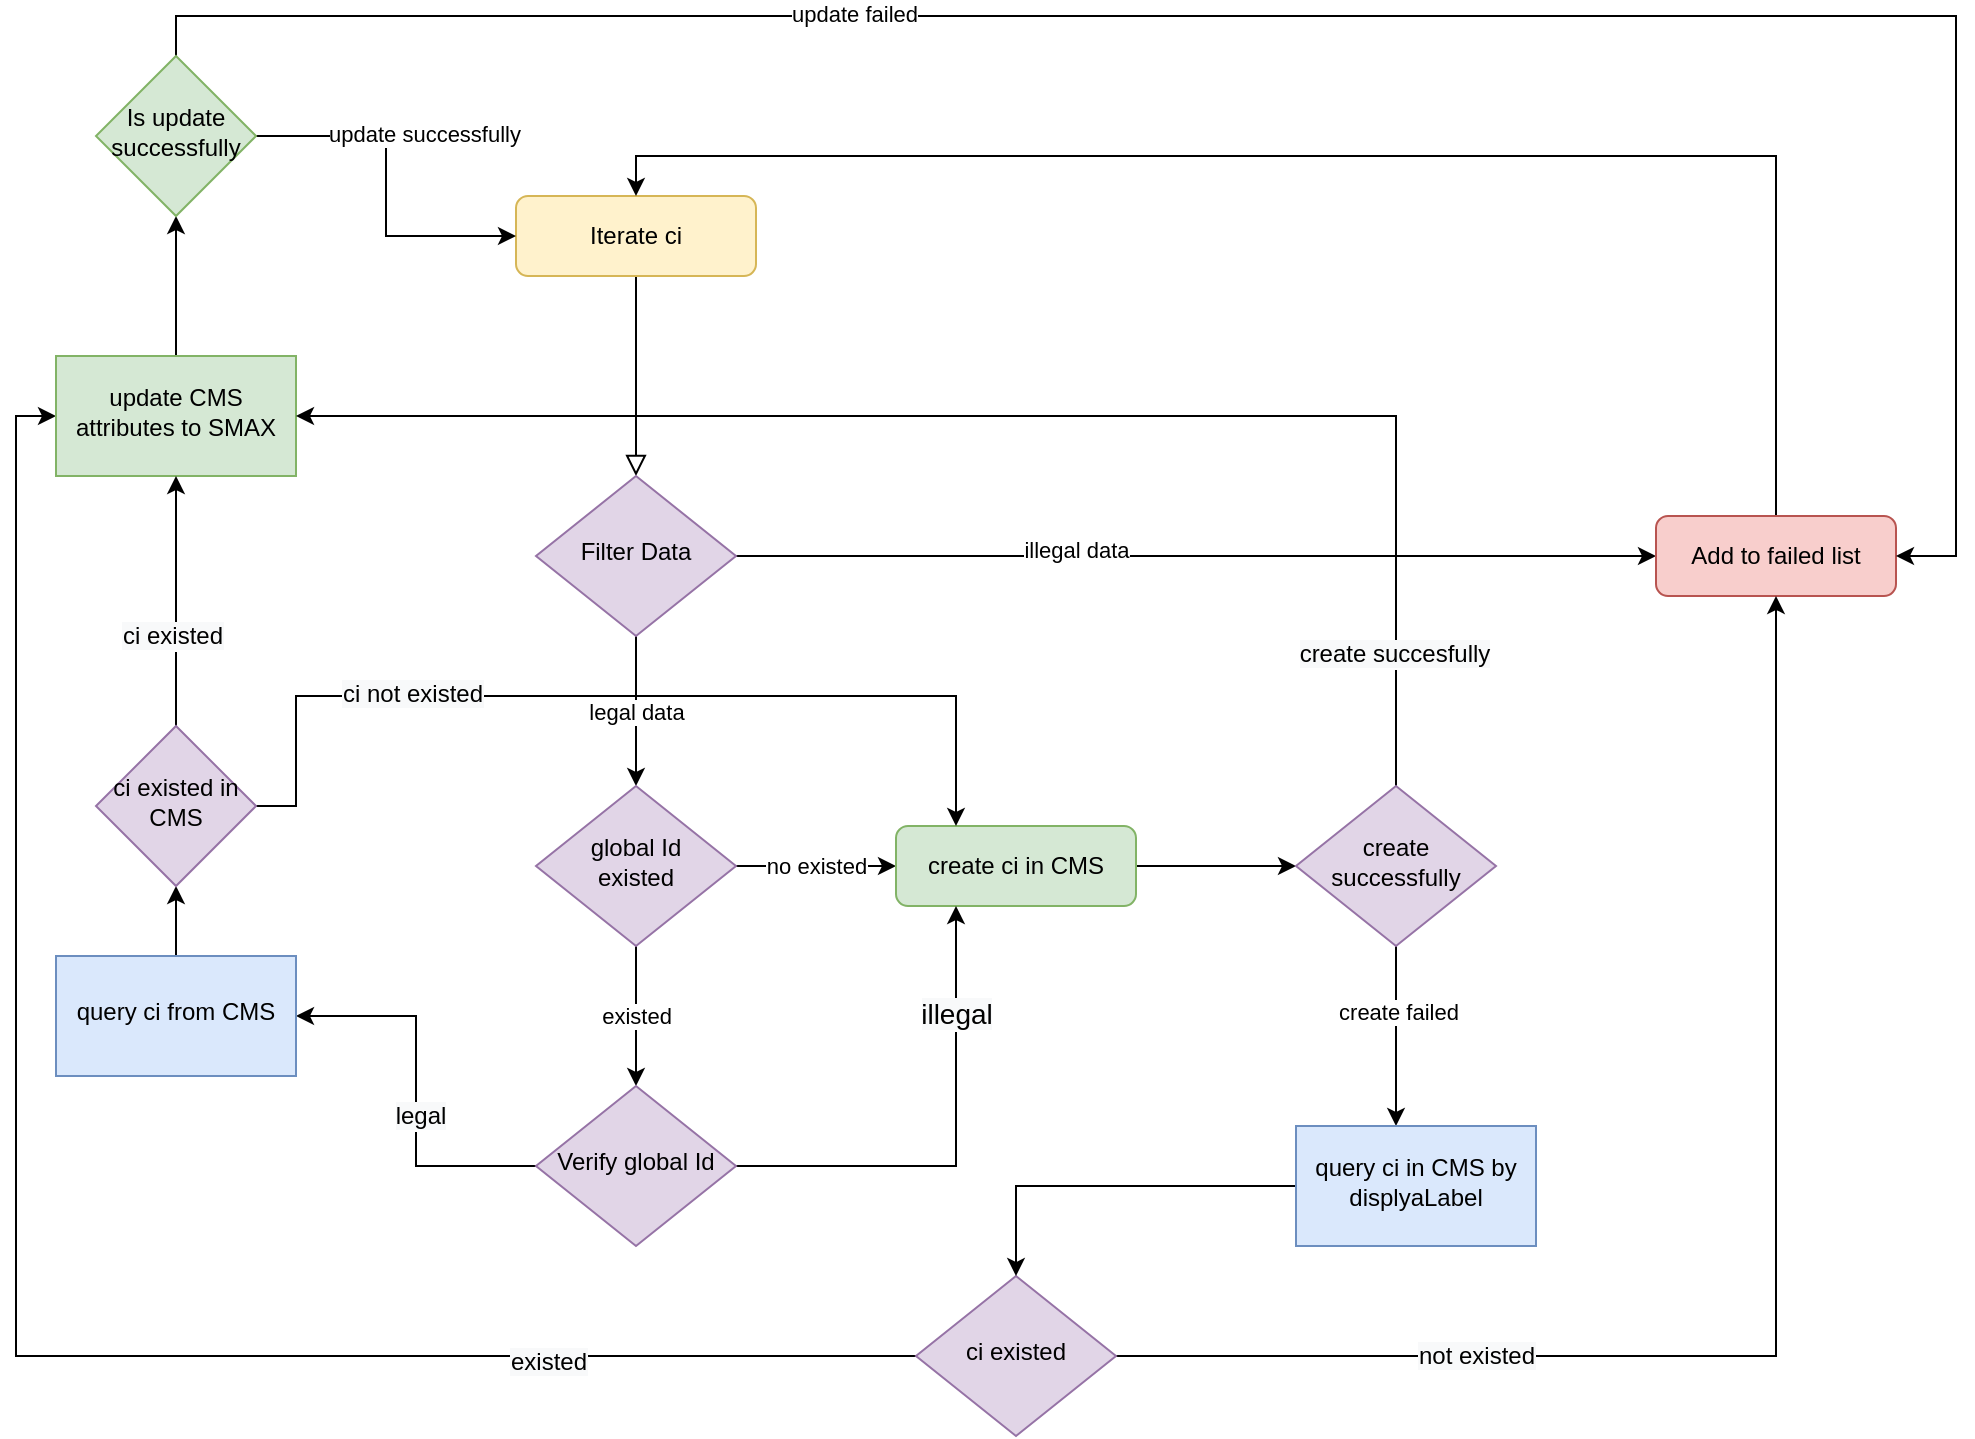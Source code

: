 <mxfile version="16.2.4" type="github" pages="2">
  <diagram id="C5RBs43oDa-KdzZeNtuy" name="Page-1">
    <mxGraphModel dx="1182" dy="1901" grid="1" gridSize="10" guides="1" tooltips="1" connect="1" arrows="1" fold="1" page="1" pageScale="1" pageWidth="827" pageHeight="1169" math="0" shadow="0">
      <root>
        <mxCell id="WIyWlLk6GJQsqaUBKTNV-0" />
        <mxCell id="WIyWlLk6GJQsqaUBKTNV-1" parent="WIyWlLk6GJQsqaUBKTNV-0" />
        <mxCell id="WIyWlLk6GJQsqaUBKTNV-2" value="" style="rounded=0;html=1;jettySize=auto;orthogonalLoop=1;fontSize=11;endArrow=block;endFill=0;endSize=8;strokeWidth=1;shadow=0;labelBackgroundColor=none;edgeStyle=orthogonalEdgeStyle;" parent="WIyWlLk6GJQsqaUBKTNV-1" source="WIyWlLk6GJQsqaUBKTNV-3" target="WIyWlLk6GJQsqaUBKTNV-6" edge="1">
          <mxGeometry relative="1" as="geometry" />
        </mxCell>
        <mxCell id="WIyWlLk6GJQsqaUBKTNV-3" value="Iterate ci" style="rounded=1;whiteSpace=wrap;html=1;fontSize=12;glass=0;strokeWidth=1;shadow=0;fillColor=#fff2cc;strokeColor=#d6b656;" parent="WIyWlLk6GJQsqaUBKTNV-1" vertex="1">
          <mxGeometry x="280" y="70" width="120" height="40" as="geometry" />
        </mxCell>
        <mxCell id="682P6ub5fbpFgpQjJev--1" value="legal data" style="edgeStyle=orthogonalEdgeStyle;rounded=0;orthogonalLoop=1;jettySize=auto;html=1;exitX=0.5;exitY=1;exitDx=0;exitDy=0;entryX=0.5;entryY=0;entryDx=0;entryDy=0;" edge="1" parent="WIyWlLk6GJQsqaUBKTNV-1" source="WIyWlLk6GJQsqaUBKTNV-6" target="WIyWlLk6GJQsqaUBKTNV-10">
          <mxGeometry x="0.013" relative="1" as="geometry">
            <Array as="points">
              <mxPoint x="340" y="310" />
              <mxPoint x="340" y="310" />
            </Array>
            <mxPoint as="offset" />
          </mxGeometry>
        </mxCell>
        <mxCell id="682P6ub5fbpFgpQjJev--20" style="edgeStyle=orthogonalEdgeStyle;rounded=0;orthogonalLoop=1;jettySize=auto;html=1;entryX=0;entryY=0.5;entryDx=0;entryDy=0;" edge="1" parent="WIyWlLk6GJQsqaUBKTNV-1" source="WIyWlLk6GJQsqaUBKTNV-6" target="WIyWlLk6GJQsqaUBKTNV-7">
          <mxGeometry relative="1" as="geometry" />
        </mxCell>
        <mxCell id="682P6ub5fbpFgpQjJev--21" value="illegal data" style="edgeLabel;html=1;align=center;verticalAlign=middle;resizable=0;points=[];" vertex="1" connectable="0" parent="682P6ub5fbpFgpQjJev--20">
          <mxGeometry x="-0.261" y="3" relative="1" as="geometry">
            <mxPoint as="offset" />
          </mxGeometry>
        </mxCell>
        <mxCell id="WIyWlLk6GJQsqaUBKTNV-6" value="Filter Data" style="rhombus;whiteSpace=wrap;html=1;shadow=0;fontFamily=Helvetica;fontSize=12;align=center;strokeWidth=1;spacing=6;spacingTop=-4;fillColor=#e1d5e7;strokeColor=#9673a6;" parent="WIyWlLk6GJQsqaUBKTNV-1" vertex="1">
          <mxGeometry x="290" y="210" width="100" height="80" as="geometry" />
        </mxCell>
        <mxCell id="2wZz1OtGQcBtz8wy5y7g-34" style="edgeStyle=orthogonalEdgeStyle;rounded=0;orthogonalLoop=1;jettySize=auto;html=1;entryX=0.5;entryY=0;entryDx=0;entryDy=0;fontSize=12;" parent="WIyWlLk6GJQsqaUBKTNV-1" source="WIyWlLk6GJQsqaUBKTNV-7" target="WIyWlLk6GJQsqaUBKTNV-3" edge="1">
          <mxGeometry relative="1" as="geometry">
            <Array as="points">
              <mxPoint x="910" y="50" />
              <mxPoint x="340" y="50" />
            </Array>
          </mxGeometry>
        </mxCell>
        <mxCell id="WIyWlLk6GJQsqaUBKTNV-7" value="Add to failed list" style="rounded=1;whiteSpace=wrap;html=1;fontSize=12;glass=0;strokeWidth=1;shadow=0;fillColor=#f8cecc;strokeColor=#b85450;" parent="WIyWlLk6GJQsqaUBKTNV-1" vertex="1">
          <mxGeometry x="850" y="230" width="120" height="40" as="geometry" />
        </mxCell>
        <mxCell id="682P6ub5fbpFgpQjJev--0" value="no existed" style="edgeStyle=orthogonalEdgeStyle;rounded=0;orthogonalLoop=1;jettySize=auto;html=1;entryX=0;entryY=0.5;entryDx=0;entryDy=0;" edge="1" parent="WIyWlLk6GJQsqaUBKTNV-1" source="WIyWlLk6GJQsqaUBKTNV-10" target="WIyWlLk6GJQsqaUBKTNV-12">
          <mxGeometry relative="1" as="geometry" />
        </mxCell>
        <mxCell id="682P6ub5fbpFgpQjJev--22" value="existed" style="edgeStyle=orthogonalEdgeStyle;rounded=0;orthogonalLoop=1;jettySize=auto;html=1;" edge="1" parent="WIyWlLk6GJQsqaUBKTNV-1" source="WIyWlLk6GJQsqaUBKTNV-10" target="2wZz1OtGQcBtz8wy5y7g-12">
          <mxGeometry relative="1" as="geometry" />
        </mxCell>
        <mxCell id="WIyWlLk6GJQsqaUBKTNV-10" value="global Id&lt;br&gt;existed" style="rhombus;whiteSpace=wrap;html=1;shadow=0;fontFamily=Helvetica;fontSize=12;align=center;strokeWidth=1;spacing=6;spacingTop=-4;fillColor=#e1d5e7;strokeColor=#9673a6;" parent="WIyWlLk6GJQsqaUBKTNV-1" vertex="1">
          <mxGeometry x="290" y="365" width="100" height="80" as="geometry" />
        </mxCell>
        <mxCell id="2wZz1OtGQcBtz8wy5y7g-40" value="" style="edgeStyle=orthogonalEdgeStyle;rounded=0;orthogonalLoop=1;jettySize=auto;html=1;fontSize=12;" parent="WIyWlLk6GJQsqaUBKTNV-1" source="WIyWlLk6GJQsqaUBKTNV-12" target="2wZz1OtGQcBtz8wy5y7g-39" edge="1">
          <mxGeometry relative="1" as="geometry" />
        </mxCell>
        <mxCell id="WIyWlLk6GJQsqaUBKTNV-12" value="create ci in CMS" style="rounded=1;whiteSpace=wrap;html=1;fontSize=12;glass=0;strokeWidth=1;shadow=0;fillColor=#d5e8d4;strokeColor=#82b366;" parent="WIyWlLk6GJQsqaUBKTNV-1" vertex="1">
          <mxGeometry x="470" y="385" width="120" height="40" as="geometry" />
        </mxCell>
        <mxCell id="2wZz1OtGQcBtz8wy5y7g-6" style="edgeStyle=orthogonalEdgeStyle;rounded=0;orthogonalLoop=1;jettySize=auto;html=1;entryX=0.5;entryY=1;entryDx=0;entryDy=0;exitX=1;exitY=0.5;exitDx=0;exitDy=0;" parent="WIyWlLk6GJQsqaUBKTNV-1" source="2wZz1OtGQcBtz8wy5y7g-4" target="WIyWlLk6GJQsqaUBKTNV-7" edge="1">
          <mxGeometry relative="1" as="geometry">
            <Array as="points">
              <mxPoint x="910" y="650" />
            </Array>
          </mxGeometry>
        </mxCell>
        <mxCell id="682P6ub5fbpFgpQjJev--4" value="&lt;span style=&quot;font-size: 12px ; background-color: rgb(248 , 249 , 250)&quot;&gt;not existed&lt;/span&gt;" style="edgeLabel;html=1;align=center;verticalAlign=middle;resizable=0;points=[];" vertex="1" connectable="0" parent="2wZz1OtGQcBtz8wy5y7g-6">
          <mxGeometry x="-0.29" relative="1" as="geometry">
            <mxPoint x="-72" as="offset" />
          </mxGeometry>
        </mxCell>
        <mxCell id="2wZz1OtGQcBtz8wy5y7g-8" style="edgeStyle=orthogonalEdgeStyle;rounded=0;orthogonalLoop=1;jettySize=auto;html=1;entryX=0;entryY=0.5;entryDx=0;entryDy=0;" parent="WIyWlLk6GJQsqaUBKTNV-1" source="2wZz1OtGQcBtz8wy5y7g-4" target="2wZz1OtGQcBtz8wy5y7g-15" edge="1">
          <mxGeometry relative="1" as="geometry">
            <mxPoint x="20" y="120" as="targetPoint" />
          </mxGeometry>
        </mxCell>
        <mxCell id="682P6ub5fbpFgpQjJev--5" value="&lt;span style=&quot;font-size: 12px ; background-color: rgb(248 , 249 , 250)&quot;&gt;existed&lt;/span&gt;" style="edgeLabel;html=1;align=center;verticalAlign=middle;resizable=0;points=[];" vertex="1" connectable="0" parent="2wZz1OtGQcBtz8wy5y7g-8">
          <mxGeometry x="-0.609" y="3" relative="1" as="geometry">
            <mxPoint as="offset" />
          </mxGeometry>
        </mxCell>
        <mxCell id="2wZz1OtGQcBtz8wy5y7g-4" value="ci existed" style="rhombus;whiteSpace=wrap;html=1;shadow=0;fontFamily=Helvetica;fontSize=12;align=center;strokeWidth=1;spacing=6;spacingTop=-4;fillColor=#e1d5e7;strokeColor=#9673a6;" parent="WIyWlLk6GJQsqaUBKTNV-1" vertex="1">
          <mxGeometry x="480" y="610" width="100" height="80" as="geometry" />
        </mxCell>
        <mxCell id="2wZz1OtGQcBtz8wy5y7g-27" value="" style="edgeStyle=orthogonalEdgeStyle;rounded=0;orthogonalLoop=1;jettySize=auto;html=1;fontSize=12;entryX=1;entryY=0.5;entryDx=0;entryDy=0;" parent="WIyWlLk6GJQsqaUBKTNV-1" source="2wZz1OtGQcBtz8wy5y7g-12" target="2wZz1OtGQcBtz8wy5y7g-13" edge="1">
          <mxGeometry relative="1" as="geometry">
            <mxPoint x="170" y="515" as="targetPoint" />
          </mxGeometry>
        </mxCell>
        <mxCell id="682P6ub5fbpFgpQjJev--10" value="&lt;span style=&quot;font-size: 12px ; background-color: rgb(248 , 249 , 250)&quot;&gt;legal&lt;/span&gt;" style="edgeLabel;html=1;align=center;verticalAlign=middle;resizable=0;points=[];" vertex="1" connectable="0" parent="2wZz1OtGQcBtz8wy5y7g-27">
          <mxGeometry x="-0.128" y="-2" relative="1" as="geometry">
            <mxPoint as="offset" />
          </mxGeometry>
        </mxCell>
        <mxCell id="682P6ub5fbpFgpQjJev--8" style="edgeStyle=orthogonalEdgeStyle;rounded=0;orthogonalLoop=1;jettySize=auto;html=1;entryX=0.25;entryY=1;entryDx=0;entryDy=0;" edge="1" parent="WIyWlLk6GJQsqaUBKTNV-1" source="2wZz1OtGQcBtz8wy5y7g-12" target="WIyWlLk6GJQsqaUBKTNV-12">
          <mxGeometry relative="1" as="geometry" />
        </mxCell>
        <mxCell id="682P6ub5fbpFgpQjJev--9" value="&lt;span style=&quot;font-size: 14px ; background-color: rgb(248 , 249 , 250)&quot;&gt;illegal&lt;/span&gt;" style="edgeLabel;html=1;align=center;verticalAlign=middle;resizable=0;points=[];" vertex="1" connectable="0" parent="682P6ub5fbpFgpQjJev--8">
          <mxGeometry x="0.55" relative="1" as="geometry">
            <mxPoint as="offset" />
          </mxGeometry>
        </mxCell>
        <mxCell id="2wZz1OtGQcBtz8wy5y7g-12" value="Verify global Id" style="rhombus;whiteSpace=wrap;html=1;shadow=0;fontFamily=Helvetica;fontSize=12;align=center;strokeWidth=1;spacing=6;spacingTop=-4;fillColor=#e1d5e7;strokeColor=#9673a6;" parent="WIyWlLk6GJQsqaUBKTNV-1" vertex="1">
          <mxGeometry x="290" y="515" width="100" height="80" as="geometry" />
        </mxCell>
        <mxCell id="2wZz1OtGQcBtz8wy5y7g-29" value="" style="edgeStyle=orthogonalEdgeStyle;rounded=0;orthogonalLoop=1;jettySize=auto;html=1;fontSize=12;" parent="WIyWlLk6GJQsqaUBKTNV-1" target="2wZz1OtGQcBtz8wy5y7g-28" edge="1">
          <mxGeometry relative="1" as="geometry">
            <Array as="points">
              <mxPoint x="110" y="455" />
              <mxPoint x="110" y="455" />
            </Array>
            <mxPoint x="110" y="485" as="sourcePoint" />
          </mxGeometry>
        </mxCell>
        <mxCell id="2wZz1OtGQcBtz8wy5y7g-13" value="query ci from CMS" style="whiteSpace=wrap;html=1;shadow=0;strokeWidth=1;spacing=6;spacingTop=-4;fillColor=#dae8fc;strokeColor=#6c8ebf;" parent="WIyWlLk6GJQsqaUBKTNV-1" vertex="1">
          <mxGeometry x="50" y="450" width="120" height="60" as="geometry" />
        </mxCell>
        <mxCell id="682P6ub5fbpFgpQjJev--14" value="" style="edgeStyle=orthogonalEdgeStyle;rounded=0;orthogonalLoop=1;jettySize=auto;html=1;" edge="1" parent="WIyWlLk6GJQsqaUBKTNV-1" source="2wZz1OtGQcBtz8wy5y7g-15" target="682P6ub5fbpFgpQjJev--13">
          <mxGeometry relative="1" as="geometry" />
        </mxCell>
        <mxCell id="2wZz1OtGQcBtz8wy5y7g-15" value="update CMS attributes to SMAX" style="whiteSpace=wrap;html=1;shadow=0;strokeWidth=1;spacing=6;spacingTop=-4;fillColor=#d5e8d4;strokeColor=#82b366;" parent="WIyWlLk6GJQsqaUBKTNV-1" vertex="1">
          <mxGeometry x="50" y="150" width="120" height="60" as="geometry" />
        </mxCell>
        <mxCell id="2wZz1OtGQcBtz8wy5y7g-30" style="edgeStyle=orthogonalEdgeStyle;rounded=0;orthogonalLoop=1;jettySize=auto;html=1;entryX=0.25;entryY=0;entryDx=0;entryDy=0;fontSize=12;" parent="WIyWlLk6GJQsqaUBKTNV-1" source="2wZz1OtGQcBtz8wy5y7g-28" target="WIyWlLk6GJQsqaUBKTNV-12" edge="1">
          <mxGeometry relative="1" as="geometry">
            <Array as="points">
              <mxPoint x="170" y="375" />
              <mxPoint x="170" y="320" />
              <mxPoint x="500" y="320" />
            </Array>
          </mxGeometry>
        </mxCell>
        <mxCell id="682P6ub5fbpFgpQjJev--12" value="&lt;span style=&quot;font-size: 12px ; background-color: rgb(248 , 249 , 250)&quot;&gt;ci not existed&lt;/span&gt;" style="edgeLabel;html=1;align=center;verticalAlign=middle;resizable=0;points=[];" vertex="1" connectable="0" parent="2wZz1OtGQcBtz8wy5y7g-30">
          <mxGeometry x="-0.434" y="1" relative="1" as="geometry">
            <mxPoint as="offset" />
          </mxGeometry>
        </mxCell>
        <mxCell id="2wZz1OtGQcBtz8wy5y7g-32" value="" style="edgeStyle=orthogonalEdgeStyle;rounded=0;orthogonalLoop=1;jettySize=auto;html=1;fontSize=12;" parent="WIyWlLk6GJQsqaUBKTNV-1" source="2wZz1OtGQcBtz8wy5y7g-28" target="2wZz1OtGQcBtz8wy5y7g-15" edge="1">
          <mxGeometry relative="1" as="geometry" />
        </mxCell>
        <mxCell id="682P6ub5fbpFgpQjJev--11" value="&lt;span style=&quot;font-size: 12px ; background-color: rgb(248 , 249 , 250)&quot;&gt;ci existed&lt;/span&gt;" style="edgeLabel;html=1;align=center;verticalAlign=middle;resizable=0;points=[];" vertex="1" connectable="0" parent="2wZz1OtGQcBtz8wy5y7g-32">
          <mxGeometry x="-0.28" y="2" relative="1" as="geometry">
            <mxPoint as="offset" />
          </mxGeometry>
        </mxCell>
        <mxCell id="2wZz1OtGQcBtz8wy5y7g-28" value="ci existed in CMS" style="rhombus;whiteSpace=wrap;html=1;shadow=0;strokeWidth=1;spacing=6;spacingTop=-4;fillColor=#e1d5e7;strokeColor=#9673a6;" parent="WIyWlLk6GJQsqaUBKTNV-1" vertex="1">
          <mxGeometry x="70" y="335" width="80" height="80" as="geometry" />
        </mxCell>
        <mxCell id="2wZz1OtGQcBtz8wy5y7g-43" style="edgeStyle=orthogonalEdgeStyle;rounded=0;orthogonalLoop=1;jettySize=auto;html=1;fontSize=12;" parent="WIyWlLk6GJQsqaUBKTNV-1" source="2wZz1OtGQcBtz8wy5y7g-39" target="2wZz1OtGQcBtz8wy5y7g-15" edge="1">
          <mxGeometry relative="1" as="geometry">
            <mxPoint x="180" y="170" as="targetPoint" />
            <Array as="points">
              <mxPoint x="720" y="180" />
            </Array>
          </mxGeometry>
        </mxCell>
        <mxCell id="682P6ub5fbpFgpQjJev--3" value="&lt;span style=&quot;font-size: 12px ; background-color: rgb(248 , 249 , 250)&quot;&gt;create succesfully&lt;/span&gt;" style="edgeLabel;html=1;align=center;verticalAlign=middle;resizable=0;points=[];" vertex="1" connectable="0" parent="2wZz1OtGQcBtz8wy5y7g-43">
          <mxGeometry x="-0.82" y="1" relative="1" as="geometry">
            <mxPoint as="offset" />
          </mxGeometry>
        </mxCell>
        <mxCell id="2wZz1OtGQcBtz8wy5y7g-46" value="" style="edgeStyle=orthogonalEdgeStyle;rounded=0;orthogonalLoop=1;jettySize=auto;html=1;fontSize=12;" parent="WIyWlLk6GJQsqaUBKTNV-1" source="2wZz1OtGQcBtz8wy5y7g-39" target="2wZz1OtGQcBtz8wy5y7g-45" edge="1">
          <mxGeometry relative="1" as="geometry">
            <Array as="points">
              <mxPoint x="720" y="460" />
              <mxPoint x="720" y="460" />
            </Array>
          </mxGeometry>
        </mxCell>
        <mxCell id="682P6ub5fbpFgpQjJev--6" value="create failed" style="edgeLabel;html=1;align=center;verticalAlign=middle;resizable=0;points=[];" vertex="1" connectable="0" parent="2wZz1OtGQcBtz8wy5y7g-46">
          <mxGeometry x="-0.267" y="1" relative="1" as="geometry">
            <mxPoint as="offset" />
          </mxGeometry>
        </mxCell>
        <mxCell id="2wZz1OtGQcBtz8wy5y7g-39" value="create successfully" style="rhombus;whiteSpace=wrap;html=1;shadow=0;fontFamily=Helvetica;fontSize=12;align=center;strokeWidth=1;spacing=6;spacingTop=-4;fillColor=#e1d5e7;strokeColor=#9673a6;" parent="WIyWlLk6GJQsqaUBKTNV-1" vertex="1">
          <mxGeometry x="670" y="365" width="100" height="80" as="geometry" />
        </mxCell>
        <mxCell id="2wZz1OtGQcBtz8wy5y7g-47" style="edgeStyle=orthogonalEdgeStyle;rounded=0;orthogonalLoop=1;jettySize=auto;html=1;entryX=0.5;entryY=0;entryDx=0;entryDy=0;fontSize=12;" parent="WIyWlLk6GJQsqaUBKTNV-1" source="2wZz1OtGQcBtz8wy5y7g-45" target="2wZz1OtGQcBtz8wy5y7g-4" edge="1">
          <mxGeometry relative="1" as="geometry" />
        </mxCell>
        <mxCell id="2wZz1OtGQcBtz8wy5y7g-45" value="query ci in CMS by displyaLabel" style="whiteSpace=wrap;html=1;shadow=0;strokeWidth=1;spacing=6;spacingTop=-4;fillColor=#dae8fc;strokeColor=#6c8ebf;" parent="WIyWlLk6GJQsqaUBKTNV-1" vertex="1">
          <mxGeometry x="670" y="535" width="120" height="60" as="geometry" />
        </mxCell>
        <mxCell id="682P6ub5fbpFgpQjJev--16" style="edgeStyle=orthogonalEdgeStyle;rounded=0;orthogonalLoop=1;jettySize=auto;html=1;entryX=0;entryY=0.5;entryDx=0;entryDy=0;" edge="1" parent="WIyWlLk6GJQsqaUBKTNV-1" source="682P6ub5fbpFgpQjJev--13" target="WIyWlLk6GJQsqaUBKTNV-3">
          <mxGeometry relative="1" as="geometry" />
        </mxCell>
        <mxCell id="682P6ub5fbpFgpQjJev--19" value="update successfully" style="edgeLabel;html=1;align=center;verticalAlign=middle;resizable=0;points=[];" vertex="1" connectable="0" parent="682P6ub5fbpFgpQjJev--16">
          <mxGeometry x="-0.522" y="1" relative="1" as="geometry">
            <mxPoint x="41" as="offset" />
          </mxGeometry>
        </mxCell>
        <mxCell id="682P6ub5fbpFgpQjJev--17" style="edgeStyle=orthogonalEdgeStyle;rounded=0;orthogonalLoop=1;jettySize=auto;html=1;entryX=1;entryY=0.5;entryDx=0;entryDy=0;" edge="1" parent="WIyWlLk6GJQsqaUBKTNV-1" source="682P6ub5fbpFgpQjJev--13" target="WIyWlLk6GJQsqaUBKTNV-7">
          <mxGeometry relative="1" as="geometry">
            <Array as="points">
              <mxPoint x="110" y="-20" />
              <mxPoint x="1000" y="-20" />
              <mxPoint x="1000" y="250" />
            </Array>
          </mxGeometry>
        </mxCell>
        <mxCell id="682P6ub5fbpFgpQjJev--18" value="update failed" style="edgeLabel;html=1;align=center;verticalAlign=middle;resizable=0;points=[];" vertex="1" connectable="0" parent="682P6ub5fbpFgpQjJev--17">
          <mxGeometry x="-0.407" y="1" relative="1" as="geometry">
            <mxPoint as="offset" />
          </mxGeometry>
        </mxCell>
        <mxCell id="682P6ub5fbpFgpQjJev--13" value="Is update successfully" style="rhombus;whiteSpace=wrap;html=1;fillColor=#d5e8d4;strokeColor=#82b366;shadow=0;strokeWidth=1;spacing=6;spacingTop=-4;" vertex="1" parent="WIyWlLk6GJQsqaUBKTNV-1">
          <mxGeometry x="70" width="80" height="80" as="geometry" />
        </mxCell>
      </root>
    </mxGraphModel>
  </diagram>
  <diagram id="rLGNWV_rgOTA-5dvK9ah" name="第 2 页">
    <mxGraphModel dx="1038" dy="643" grid="1" gridSize="10" guides="1" tooltips="1" connect="1" arrows="1" fold="1" page="1" pageScale="1" pageWidth="850" pageHeight="1100" math="0" shadow="0">
      <root>
        <mxCell id="XHfUlSskarsXEhxc1ur9-0" />
        <mxCell id="XHfUlSskarsXEhxc1ur9-1" parent="XHfUlSskarsXEhxc1ur9-0" />
        <mxCell id="mqE3kbf-x0iQlUKWS7vL-0" value="" style="rounded=0;html=1;jettySize=auto;orthogonalLoop=1;fontSize=11;endArrow=block;endFill=0;endSize=8;strokeWidth=1;shadow=0;labelBackgroundColor=none;edgeStyle=orthogonalEdgeStyle;" edge="1" parent="XHfUlSskarsXEhxc1ur9-1" source="mqE3kbf-x0iQlUKWS7vL-1" target="mqE3kbf-x0iQlUKWS7vL-4">
          <mxGeometry relative="1" as="geometry" />
        </mxCell>
        <mxCell id="mqE3kbf-x0iQlUKWS7vL-1" value="Iterate ci" style="rounded=1;whiteSpace=wrap;html=1;fontSize=12;glass=0;strokeWidth=1;shadow=0;fillColor=#fff2cc;strokeColor=#d6b656;" vertex="1" parent="XHfUlSskarsXEhxc1ur9-1">
          <mxGeometry x="280" y="70" width="120" height="40" as="geometry" />
        </mxCell>
        <mxCell id="mqE3kbf-x0iQlUKWS7vL-2" value="legal data" style="rounded=0;html=1;jettySize=auto;orthogonalLoop=1;fontSize=11;endArrow=block;endFill=0;endSize=8;strokeWidth=1;shadow=0;labelBackgroundColor=none;edgeStyle=orthogonalEdgeStyle;" edge="1" parent="XHfUlSskarsXEhxc1ur9-1" source="mqE3kbf-x0iQlUKWS7vL-4" target="mqE3kbf-x0iQlUKWS7vL-9">
          <mxGeometry x="1" y="30" relative="1" as="geometry">
            <mxPoint as="offset" />
          </mxGeometry>
        </mxCell>
        <mxCell id="mqE3kbf-x0iQlUKWS7vL-3" value="illegal data" style="edgeStyle=orthogonalEdgeStyle;rounded=0;html=1;jettySize=auto;orthogonalLoop=1;fontSize=11;endArrow=block;endFill=0;endSize=8;strokeWidth=1;shadow=0;labelBackgroundColor=none;" edge="1" parent="XHfUlSskarsXEhxc1ur9-1" source="mqE3kbf-x0iQlUKWS7vL-4" target="mqE3kbf-x0iQlUKWS7vL-6">
          <mxGeometry x="0.214" y="10" relative="1" as="geometry">
            <mxPoint as="offset" />
          </mxGeometry>
        </mxCell>
        <mxCell id="mqE3kbf-x0iQlUKWS7vL-4" value="Filter Data" style="rhombus;whiteSpace=wrap;html=1;shadow=0;fontFamily=Helvetica;fontSize=12;align=center;strokeWidth=1;spacing=6;spacingTop=-4;fillColor=#e1d5e7;strokeColor=#9673a6;" vertex="1" parent="XHfUlSskarsXEhxc1ur9-1">
          <mxGeometry x="290" y="170" width="100" height="80" as="geometry" />
        </mxCell>
        <mxCell id="mqE3kbf-x0iQlUKWS7vL-5" style="edgeStyle=orthogonalEdgeStyle;rounded=0;orthogonalLoop=1;jettySize=auto;html=1;entryX=0.5;entryY=0;entryDx=0;entryDy=0;fontSize=12;" edge="1" parent="XHfUlSskarsXEhxc1ur9-1" source="mqE3kbf-x0iQlUKWS7vL-6" target="mqE3kbf-x0iQlUKWS7vL-1">
          <mxGeometry relative="1" as="geometry">
            <Array as="points">
              <mxPoint x="910" y="50" />
              <mxPoint x="340" y="50" />
            </Array>
          </mxGeometry>
        </mxCell>
        <mxCell id="mqE3kbf-x0iQlUKWS7vL-6" value="Add to failed list" style="rounded=1;whiteSpace=wrap;html=1;fontSize=12;glass=0;strokeWidth=1;shadow=0;fillColor=#f8cecc;strokeColor=#b85450;" vertex="1" parent="XHfUlSskarsXEhxc1ur9-1">
          <mxGeometry x="850" y="190" width="120" height="40" as="geometry" />
        </mxCell>
        <mxCell id="mqE3kbf-x0iQlUKWS7vL-7" value="existed" style="rounded=0;html=1;jettySize=auto;orthogonalLoop=1;fontSize=11;endArrow=block;endFill=0;endSize=8;strokeWidth=1;shadow=0;labelBackgroundColor=none;edgeStyle=orthogonalEdgeStyle;" edge="1" parent="XHfUlSskarsXEhxc1ur9-1" source="mqE3kbf-x0iQlUKWS7vL-9">
          <mxGeometry x="-0.143" y="30" relative="1" as="geometry">
            <mxPoint as="offset" />
            <mxPoint x="340" y="440" as="targetPoint" />
          </mxGeometry>
        </mxCell>
        <mxCell id="mqE3kbf-x0iQlUKWS7vL-8" value="no existed" style="edgeStyle=orthogonalEdgeStyle;rounded=0;html=1;jettySize=auto;orthogonalLoop=1;fontSize=11;endArrow=block;endFill=0;endSize=8;strokeWidth=1;shadow=0;labelBackgroundColor=none;" edge="1" parent="XHfUlSskarsXEhxc1ur9-1" source="mqE3kbf-x0iQlUKWS7vL-9" target="mqE3kbf-x0iQlUKWS7vL-11">
          <mxGeometry y="10" relative="1" as="geometry">
            <mxPoint as="offset" />
          </mxGeometry>
        </mxCell>
        <mxCell id="mqE3kbf-x0iQlUKWS7vL-9" value="global Id&lt;br&gt;existed" style="rhombus;whiteSpace=wrap;html=1;shadow=0;fontFamily=Helvetica;fontSize=12;align=center;strokeWidth=1;spacing=6;spacingTop=-4;fillColor=#e1d5e7;strokeColor=#9673a6;" vertex="1" parent="XHfUlSskarsXEhxc1ur9-1">
          <mxGeometry x="290" y="290" width="100" height="80" as="geometry" />
        </mxCell>
        <mxCell id="mqE3kbf-x0iQlUKWS7vL-10" value="" style="edgeStyle=orthogonalEdgeStyle;rounded=0;orthogonalLoop=1;jettySize=auto;html=1;fontSize=12;" edge="1" parent="XHfUlSskarsXEhxc1ur9-1" source="mqE3kbf-x0iQlUKWS7vL-11" target="mqE3kbf-x0iQlUKWS7vL-30">
          <mxGeometry relative="1" as="geometry" />
        </mxCell>
        <mxCell id="mqE3kbf-x0iQlUKWS7vL-11" value="create ci in CMS" style="rounded=1;whiteSpace=wrap;html=1;fontSize=12;glass=0;strokeWidth=1;shadow=0;fillColor=#d5e8d4;strokeColor=#82b366;" vertex="1" parent="XHfUlSskarsXEhxc1ur9-1">
          <mxGeometry x="470" y="310" width="120" height="40" as="geometry" />
        </mxCell>
        <mxCell id="mqE3kbf-x0iQlUKWS7vL-12" style="edgeStyle=orthogonalEdgeStyle;rounded=0;orthogonalLoop=1;jettySize=auto;html=1;entryX=0.5;entryY=1;entryDx=0;entryDy=0;" edge="1" parent="XHfUlSskarsXEhxc1ur9-1" target="mqE3kbf-x0iQlUKWS7vL-6">
          <mxGeometry relative="1" as="geometry">
            <mxPoint x="580" y="560" as="sourcePoint" />
            <Array as="points">
              <mxPoint x="910" y="560" />
            </Array>
          </mxGeometry>
        </mxCell>
        <mxCell id="mqE3kbf-x0iQlUKWS7vL-13" style="edgeStyle=orthogonalEdgeStyle;rounded=0;orthogonalLoop=1;jettySize=auto;html=1;entryX=0;entryY=0.5;entryDx=0;entryDy=0;" edge="1" parent="XHfUlSskarsXEhxc1ur9-1" target="mqE3kbf-x0iQlUKWS7vL-20">
          <mxGeometry relative="1" as="geometry">
            <mxPoint x="20" y="120" as="targetPoint" />
            <mxPoint x="480" y="560" as="sourcePoint" />
          </mxGeometry>
        </mxCell>
        <mxCell id="mqE3kbf-x0iQlUKWS7vL-14" style="edgeStyle=orthogonalEdgeStyle;rounded=0;orthogonalLoop=1;jettySize=auto;html=1;fontSize=14;" edge="1" parent="XHfUlSskarsXEhxc1ur9-1" source="mqE3kbf-x0iQlUKWS7vL-16">
          <mxGeometry relative="1" as="geometry">
            <mxPoint x="470" y="340" as="targetPoint" />
            <Array as="points">
              <mxPoint x="410" y="480" />
              <mxPoint x="410" y="340" />
              <mxPoint x="470" y="340" />
            </Array>
          </mxGeometry>
        </mxCell>
        <mxCell id="mqE3kbf-x0iQlUKWS7vL-15" value="" style="edgeStyle=orthogonalEdgeStyle;rounded=0;orthogonalLoop=1;jettySize=auto;html=1;fontSize=12;" edge="1" parent="XHfUlSskarsXEhxc1ur9-1" source="mqE3kbf-x0iQlUKWS7vL-16" target="mqE3kbf-x0iQlUKWS7vL-18">
          <mxGeometry relative="1" as="geometry" />
        </mxCell>
        <mxCell id="mqE3kbf-x0iQlUKWS7vL-16" value="Verify global Id" style="rhombus;whiteSpace=wrap;html=1;shadow=0;fontFamily=Helvetica;fontSize=12;align=center;strokeWidth=1;spacing=6;spacingTop=-4;fillColor=#e1d5e7;strokeColor=#9673a6;" vertex="1" parent="XHfUlSskarsXEhxc1ur9-1">
          <mxGeometry x="290" y="440" width="100" height="80" as="geometry" />
        </mxCell>
        <mxCell id="mqE3kbf-x0iQlUKWS7vL-17" value="" style="edgeStyle=orthogonalEdgeStyle;rounded=0;orthogonalLoop=1;jettySize=auto;html=1;fontSize=12;" edge="1" parent="XHfUlSskarsXEhxc1ur9-1" source="mqE3kbf-x0iQlUKWS7vL-18" target="mqE3kbf-x0iQlUKWS7vL-25">
          <mxGeometry relative="1" as="geometry">
            <Array as="points">
              <mxPoint x="110" y="420" />
              <mxPoint x="110" y="420" />
            </Array>
          </mxGeometry>
        </mxCell>
        <mxCell id="mqE3kbf-x0iQlUKWS7vL-18" value="query ci from CMS" style="whiteSpace=wrap;html=1;shadow=0;strokeWidth=1;spacing=6;spacingTop=-4;fillColor=#dae8fc;strokeColor=#6c8ebf;" vertex="1" parent="XHfUlSskarsXEhxc1ur9-1">
          <mxGeometry x="50" y="450" width="120" height="60" as="geometry" />
        </mxCell>
        <mxCell id="mqE3kbf-x0iQlUKWS7vL-19" style="edgeStyle=orthogonalEdgeStyle;rounded=0;orthogonalLoop=1;jettySize=auto;html=1;entryX=0;entryY=0.5;entryDx=0;entryDy=0;" edge="1" parent="XHfUlSskarsXEhxc1ur9-1" source="mqE3kbf-x0iQlUKWS7vL-20" target="mqE3kbf-x0iQlUKWS7vL-1">
          <mxGeometry relative="1" as="geometry">
            <Array as="points">
              <mxPoint x="110" y="90" />
            </Array>
          </mxGeometry>
        </mxCell>
        <mxCell id="mqE3kbf-x0iQlUKWS7vL-20" value="update CMS attributes to SMAX" style="whiteSpace=wrap;html=1;shadow=0;strokeWidth=1;spacing=6;spacingTop=-4;fillColor=#d5e8d4;strokeColor=#82b366;" vertex="1" parent="XHfUlSskarsXEhxc1ur9-1">
          <mxGeometry x="50" y="150" width="120" height="60" as="geometry" />
        </mxCell>
        <mxCell id="mqE3kbf-x0iQlUKWS7vL-21" value="legal" style="text;html=1;strokeColor=none;fillColor=none;align=center;verticalAlign=middle;whiteSpace=wrap;rounded=0;" vertex="1" parent="XHfUlSskarsXEhxc1ur9-1">
          <mxGeometry x="210" y="450" width="60" height="30" as="geometry" />
        </mxCell>
        <mxCell id="mqE3kbf-x0iQlUKWS7vL-22" value="illegal" style="text;html=1;strokeColor=none;fillColor=none;align=center;verticalAlign=middle;whiteSpace=wrap;rounded=0;fontSize=14;" vertex="1" parent="XHfUlSskarsXEhxc1ur9-1">
          <mxGeometry x="400" y="400" width="60" height="30" as="geometry" />
        </mxCell>
        <mxCell id="mqE3kbf-x0iQlUKWS7vL-23" style="edgeStyle=orthogonalEdgeStyle;rounded=0;orthogonalLoop=1;jettySize=auto;html=1;entryX=0.25;entryY=0;entryDx=0;entryDy=0;fontSize=12;" edge="1" parent="XHfUlSskarsXEhxc1ur9-1" source="mqE3kbf-x0iQlUKWS7vL-25" target="mqE3kbf-x0iQlUKWS7vL-11">
          <mxGeometry relative="1" as="geometry">
            <Array as="points">
              <mxPoint x="170" y="340" />
              <mxPoint x="170" y="270" />
              <mxPoint x="500" y="270" />
            </Array>
          </mxGeometry>
        </mxCell>
        <mxCell id="mqE3kbf-x0iQlUKWS7vL-24" value="" style="edgeStyle=orthogonalEdgeStyle;rounded=0;orthogonalLoop=1;jettySize=auto;html=1;fontSize=12;" edge="1" parent="XHfUlSskarsXEhxc1ur9-1" source="mqE3kbf-x0iQlUKWS7vL-25" target="mqE3kbf-x0iQlUKWS7vL-20">
          <mxGeometry relative="1" as="geometry" />
        </mxCell>
        <mxCell id="mqE3kbf-x0iQlUKWS7vL-25" value="ci existed in CMS" style="rhombus;whiteSpace=wrap;html=1;shadow=0;strokeWidth=1;spacing=6;spacingTop=-4;fillColor=#e1d5e7;strokeColor=#9673a6;" vertex="1" parent="XHfUlSskarsXEhxc1ur9-1">
          <mxGeometry x="70" y="300" width="80" height="80" as="geometry" />
        </mxCell>
        <mxCell id="mqE3kbf-x0iQlUKWS7vL-26" value="not existed" style="text;html=1;strokeColor=none;fillColor=none;align=center;verticalAlign=middle;whiteSpace=wrap;rounded=0;fontSize=12;" vertex="1" parent="XHfUlSskarsXEhxc1ur9-1">
          <mxGeometry x="210" y="240" width="70" height="30" as="geometry" />
        </mxCell>
        <mxCell id="mqE3kbf-x0iQlUKWS7vL-27" value="existed" style="text;html=1;strokeColor=none;fillColor=none;align=center;verticalAlign=middle;whiteSpace=wrap;rounded=0;fontSize=12;" vertex="1" parent="XHfUlSskarsXEhxc1ur9-1">
          <mxGeometry x="60" y="240" width="60" height="30" as="geometry" />
        </mxCell>
        <mxCell id="mqE3kbf-x0iQlUKWS7vL-28" style="edgeStyle=orthogonalEdgeStyle;rounded=0;orthogonalLoop=1;jettySize=auto;html=1;fontSize=12;" edge="1" parent="XHfUlSskarsXEhxc1ur9-1" source="mqE3kbf-x0iQlUKWS7vL-30" target="mqE3kbf-x0iQlUKWS7vL-1">
          <mxGeometry relative="1" as="geometry">
            <mxPoint x="720" y="70" as="targetPoint" />
            <Array as="points">
              <mxPoint x="720" y="80" />
            </Array>
          </mxGeometry>
        </mxCell>
        <mxCell id="mqE3kbf-x0iQlUKWS7vL-29" value="" style="edgeStyle=orthogonalEdgeStyle;rounded=0;orthogonalLoop=1;jettySize=auto;html=1;fontSize=12;" edge="1" parent="XHfUlSskarsXEhxc1ur9-1" source="mqE3kbf-x0iQlUKWS7vL-30" target="mqE3kbf-x0iQlUKWS7vL-33">
          <mxGeometry relative="1" as="geometry" />
        </mxCell>
        <mxCell id="mqE3kbf-x0iQlUKWS7vL-30" value="create successfully" style="rhombus;whiteSpace=wrap;html=1;shadow=0;fontFamily=Helvetica;fontSize=12;align=center;strokeWidth=1;spacing=6;spacingTop=-4;fillColor=#e1d5e7;strokeColor=#9673a6;" vertex="1" parent="XHfUlSskarsXEhxc1ur9-1">
          <mxGeometry x="670" y="290" width="100" height="80" as="geometry" />
        </mxCell>
        <mxCell id="mqE3kbf-x0iQlUKWS7vL-31" value="create succesfully" style="text;html=1;strokeColor=none;fillColor=none;align=center;verticalAlign=middle;whiteSpace=wrap;rounded=0;fontSize=12;" vertex="1" parent="XHfUlSskarsXEhxc1ur9-1">
          <mxGeometry x="660" y="250" width="60" height="30" as="geometry" />
        </mxCell>
        <mxCell id="mqE3kbf-x0iQlUKWS7vL-32" style="edgeStyle=orthogonalEdgeStyle;rounded=0;orthogonalLoop=1;jettySize=auto;html=1;entryX=0.5;entryY=0;entryDx=0;entryDy=0;fontSize=12;" edge="1" parent="XHfUlSskarsXEhxc1ur9-1" source="mqE3kbf-x0iQlUKWS7vL-33">
          <mxGeometry relative="1" as="geometry">
            <mxPoint x="530" y="520" as="targetPoint" />
          </mxGeometry>
        </mxCell>
        <mxCell id="mqE3kbf-x0iQlUKWS7vL-33" value="query ci in CMS by displyaLabel" style="whiteSpace=wrap;html=1;shadow=0;strokeWidth=1;spacing=6;spacingTop=-4;fillColor=#dae8fc;strokeColor=#6c8ebf;" vertex="1" parent="XHfUlSskarsXEhxc1ur9-1">
          <mxGeometry x="660" y="420" width="120" height="60" as="geometry" />
        </mxCell>
        <mxCell id="mqE3kbf-x0iQlUKWS7vL-34" value="create failed" style="text;html=1;strokeColor=none;fillColor=none;align=center;verticalAlign=middle;whiteSpace=wrap;rounded=0;fontSize=12;" vertex="1" parent="XHfUlSskarsXEhxc1ur9-1">
          <mxGeometry x="720" y="380" width="60" height="30" as="geometry" />
        </mxCell>
        <mxCell id="mqE3kbf-x0iQlUKWS7vL-35" value="not existed" style="text;html=1;strokeColor=none;fillColor=none;align=center;verticalAlign=middle;whiteSpace=wrap;rounded=0;fontSize=12;" vertex="1" parent="XHfUlSskarsXEhxc1ur9-1">
          <mxGeometry x="730" y="530" width="60" height="30" as="geometry" />
        </mxCell>
        <mxCell id="mqE3kbf-x0iQlUKWS7vL-36" value="existed" style="text;html=1;strokeColor=none;fillColor=none;align=center;verticalAlign=middle;whiteSpace=wrap;rounded=0;fontSize=12;" vertex="1" parent="XHfUlSskarsXEhxc1ur9-1">
          <mxGeometry x="370" y="530" width="60" height="30" as="geometry" />
        </mxCell>
      </root>
    </mxGraphModel>
  </diagram>
</mxfile>
